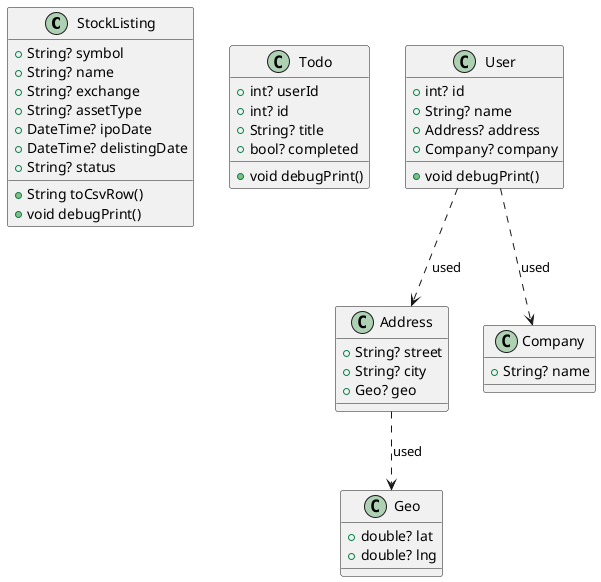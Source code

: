 @startuml

class StockListing {
  +String? symbol
  +String? name
  +String? exchange
  +String? assetType
  +DateTime? ipoDate
  +DateTime? delistingDate
  +String? status
  +String toCsvRow()
  +void debugPrint()
}

class Todo {
  +int? userId
  +int? id
  +String? title
  +bool? completed
  +void debugPrint()
}

class Geo {
  +double? lat
  +double? lng
}

class Address {
  +String? street
  +String? city
  +Geo? geo
}

class Company {
  +String? name
}

class User {
  +int? id
  +String? name
  +Address? address
  +Company? company
  +void debugPrint()
}

User ..> Address : used
User ..> Company : used
Address ..> Geo : used

@enduml